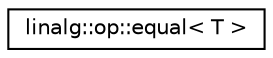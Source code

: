 digraph "Graphical Class Hierarchy"
{
  edge [fontname="Helvetica",fontsize="10",labelfontname="Helvetica",labelfontsize="10"];
  node [fontname="Helvetica",fontsize="10",shape=record];
  rankdir="LR";
  Node1 [label="linalg::op::equal\< T \>",height=0.2,width=0.4,color="black", fillcolor="white", style="filled",URL="$structlinalg_1_1op_1_1equal.html"];
}
